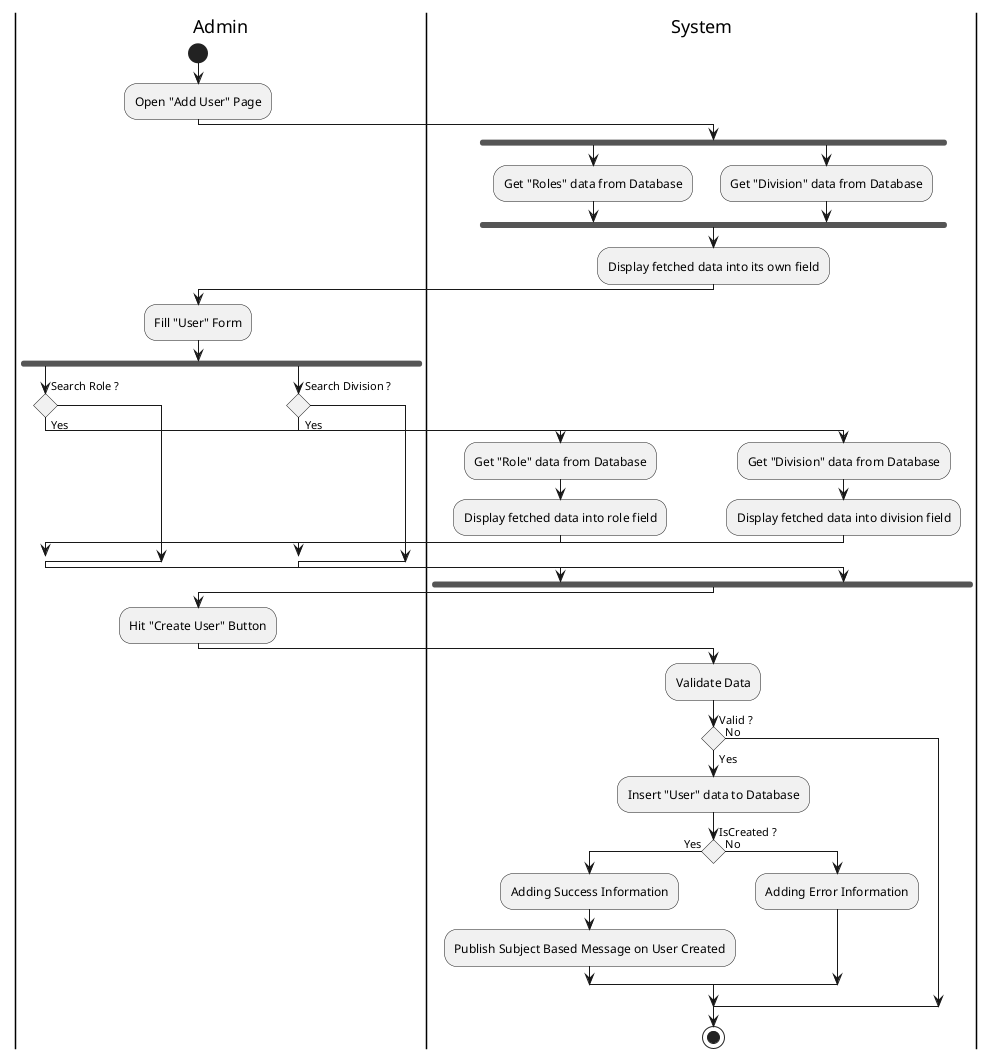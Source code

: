 @startuml CreateUser

skinparam ConditionEndStyle hline
skinparam conditionStyle diamond
skinparam Monochrome true
skinparam Shadowing false

|Admin|
start
:Open "Add User" Page;

|System|
fork
    :Get "Roles" data from Database;
forkagain
    :Get "Division" data from Database;
endfork
:Display fetched data into its own field;

|Admin|
:Fill "User" Form;

fork
|Admin|
if (Search Role ?) then (Yes)
    |System|
    :Get "Role" data from Database;
    :Display fetched data into role field;
endif
forkagain
|Admin|
if (Search Division ?) then (Yes)
    |System|
    :Get "Division" data from Database;
    :Display fetched data into division field;
endif
endfork

|Admin|
:Hit "Create User" Button;

|System|
:Validate Data;
if (Valid ?) then (Yes)
    :Insert "User" data to Database;
    if (IsCreated ?) then (Yes)
        :Adding Success Information;
        :Publish Subject Based Message on User Created;
    else (No)
        :Adding Error Information;
    endif
else (No)
endif
stop

@enduml
